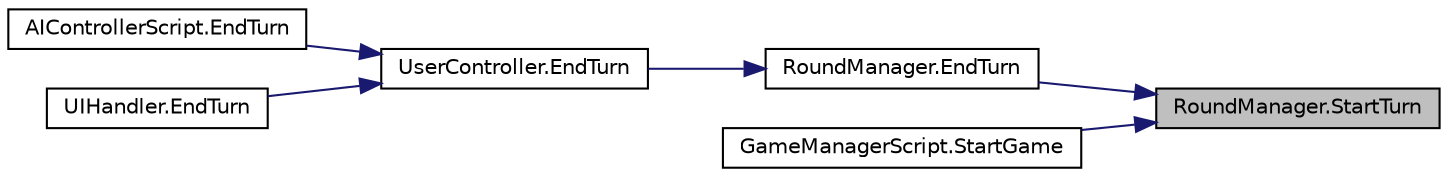 digraph "RoundManager.StartTurn"
{
 // LATEX_PDF_SIZE
  edge [fontname="Helvetica",fontsize="10",labelfontname="Helvetica",labelfontsize="10"];
  node [fontname="Helvetica",fontsize="10",shape=record];
  rankdir="RL";
  Node1 [label="RoundManager.StartTurn",height=0.2,width=0.4,color="black", fillcolor="grey75", style="filled", fontcolor="black",tooltip="Method for starting the turn"];
  Node1 -> Node2 [dir="back",color="midnightblue",fontsize="10",style="solid",fontname="Helvetica"];
  Node2 [label="RoundManager.EndTurn",height=0.2,width=0.4,color="black", fillcolor="white", style="filled",URL="$class_round_manager.html#a29177f2e27c6c4af55dfa3c48d67cfb0",tooltip="Ending the turn. Returns the next player"];
  Node2 -> Node3 [dir="back",color="midnightblue",fontsize="10",style="solid",fontname="Helvetica"];
  Node3 [label="UserController.EndTurn",height=0.2,width=0.4,color="black", fillcolor="white", style="filled",URL="$class_user_controller.html#ab90611f541e20c125133d09b62407f41",tooltip=" "];
  Node3 -> Node4 [dir="back",color="midnightblue",fontsize="10",style="solid",fontname="Helvetica"];
  Node4 [label="AIControllerScript.EndTurn",height=0.2,width=0.4,color="black", fillcolor="white", style="filled",URL="$class_a_i_controller_script.html#a9c386cf1258ad897c9a1068804f07ba0",tooltip="have AI to end turn"];
  Node3 -> Node5 [dir="back",color="midnightblue",fontsize="10",style="solid",fontname="Helvetica"];
  Node5 [label="UIHandler.EndTurn",height=0.2,width=0.4,color="black", fillcolor="white", style="filled",URL="$class_u_i_handler.html#acc06a1dab8566d9e14f7ab3ae1ffea93",tooltip=" "];
  Node1 -> Node6 [dir="back",color="midnightblue",fontsize="10",style="solid",fontname="Helvetica"];
  Node6 [label="GameManagerScript.StartGame",height=0.2,width=0.4,color="black", fillcolor="white", style="filled",URL="$class_game_manager_script.html#a12cbaf1ff00804887619c07c7267cf31",tooltip="starting and initialing the game and it's components"];
}
